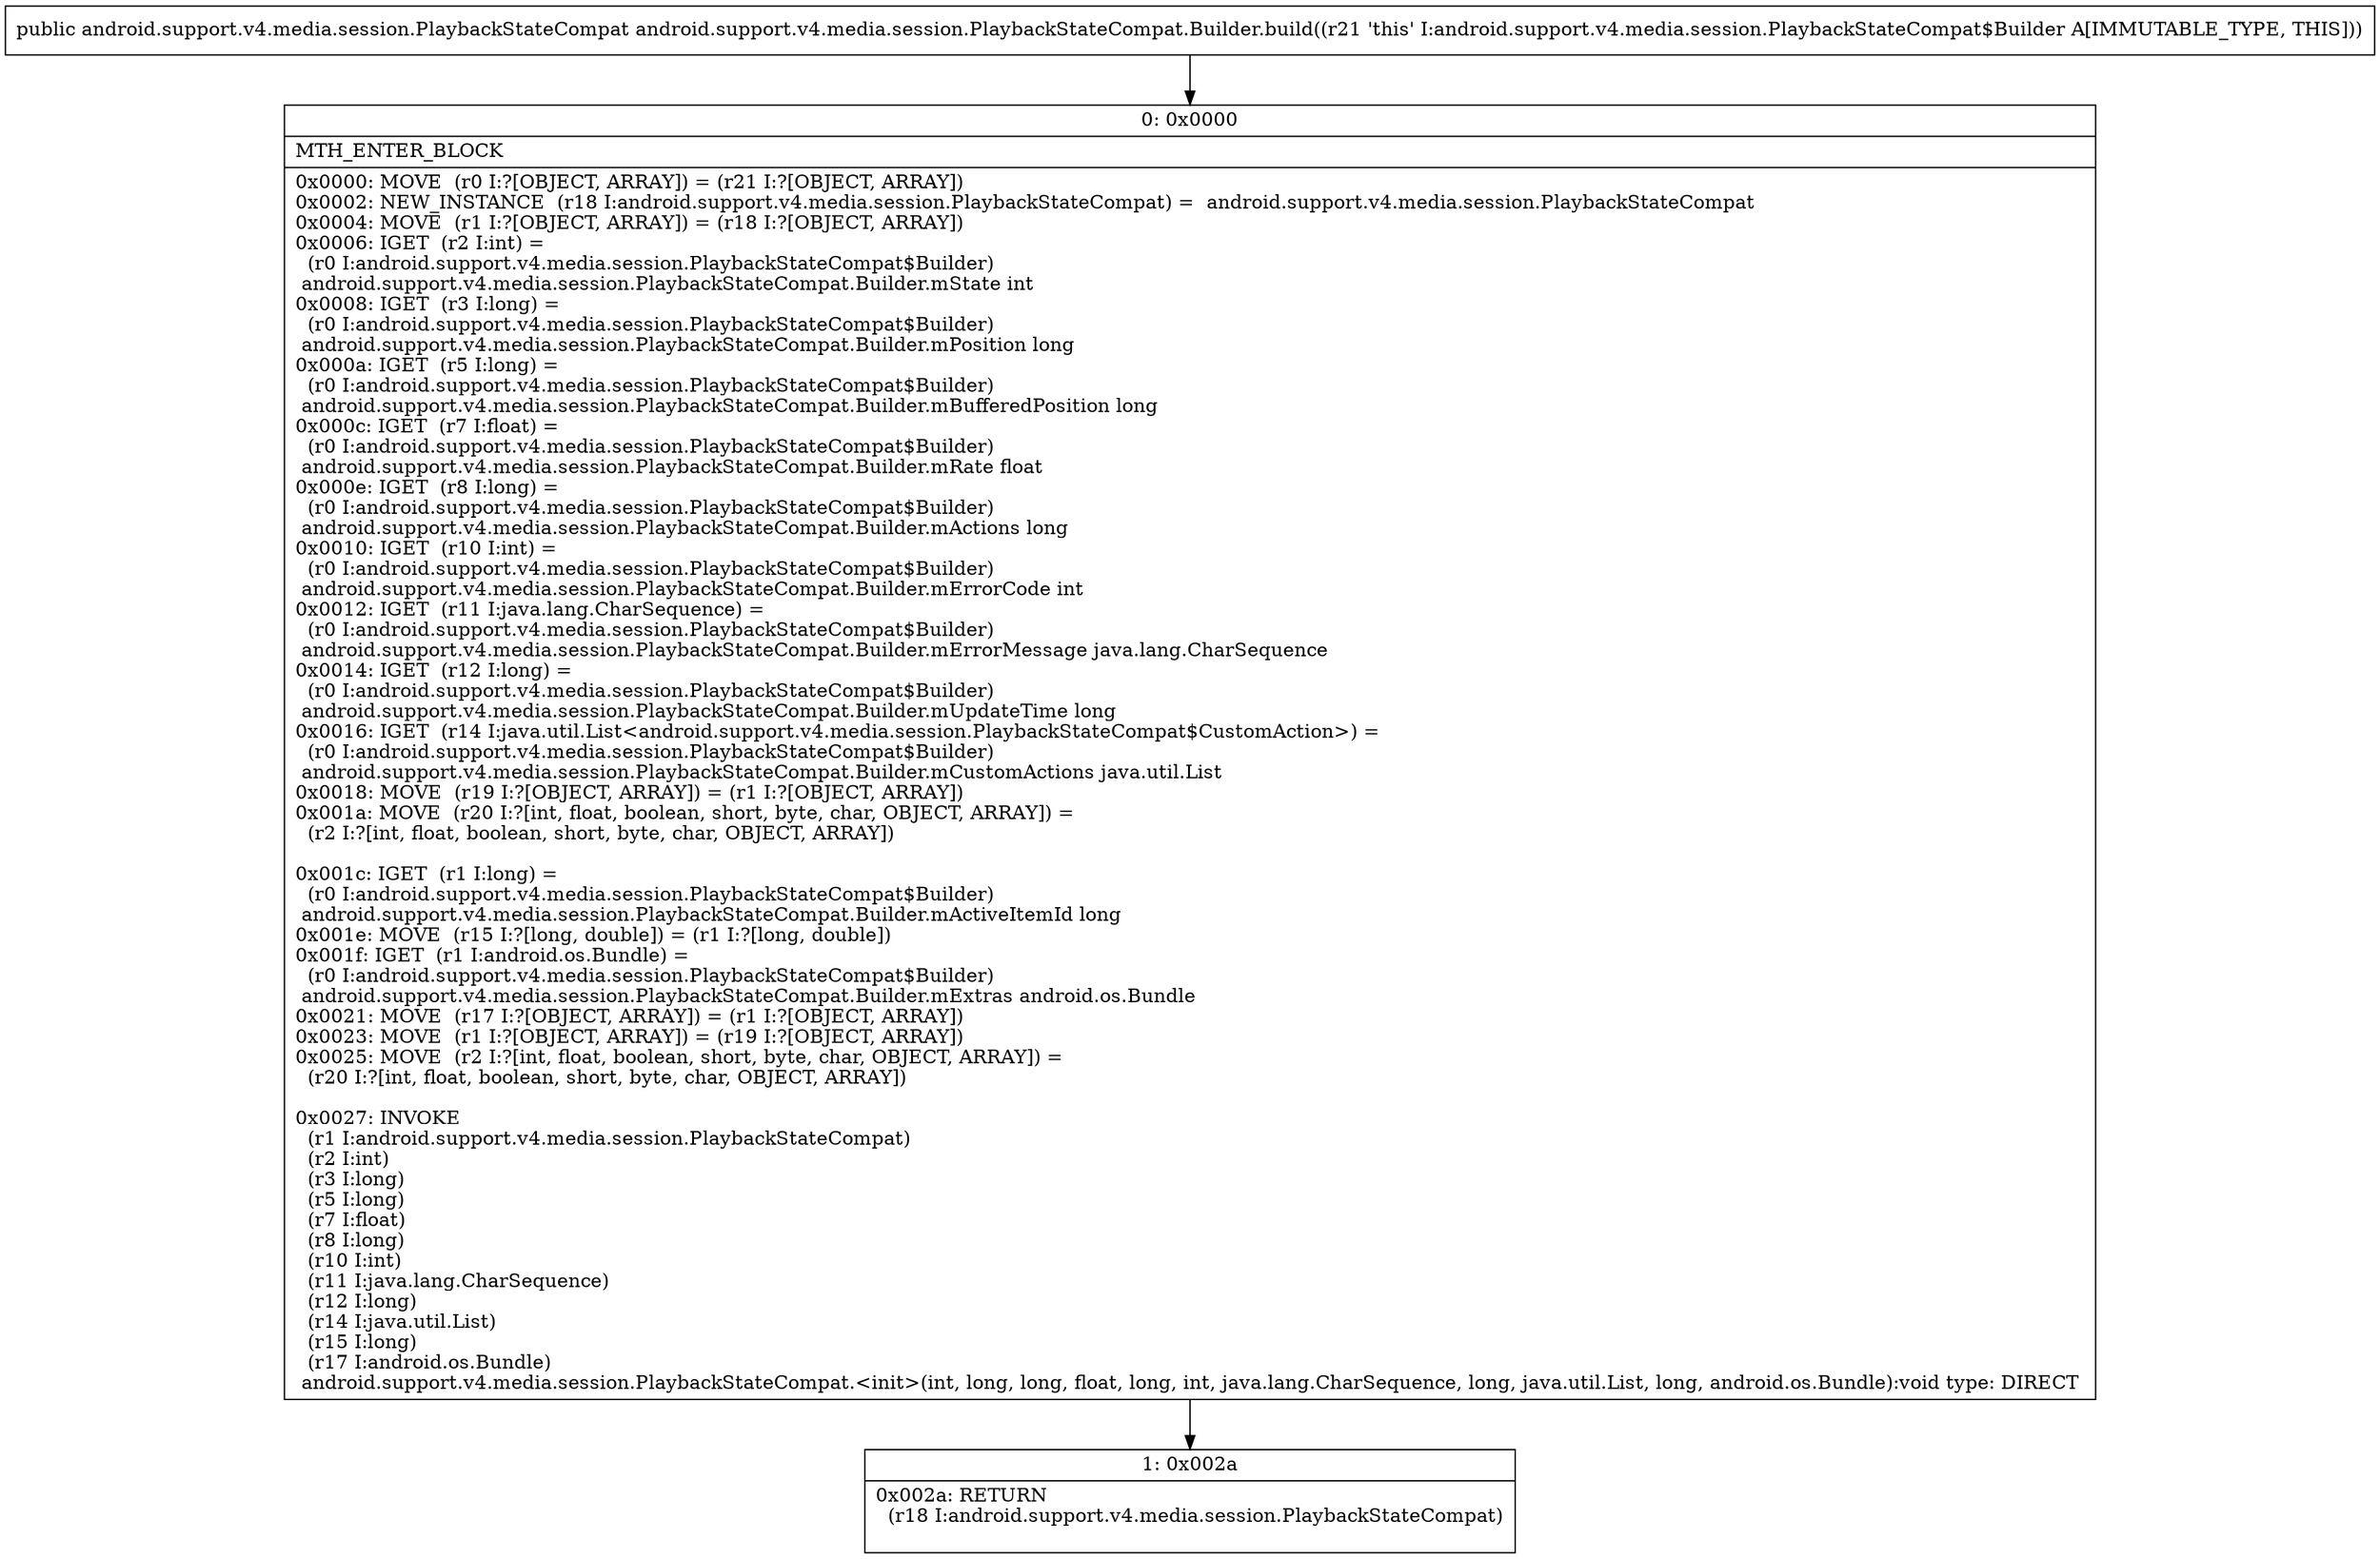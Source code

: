 digraph "CFG forandroid.support.v4.media.session.PlaybackStateCompat.Builder.build()Landroid\/support\/v4\/media\/session\/PlaybackStateCompat;" {
Node_0 [shape=record,label="{0\:\ 0x0000|MTH_ENTER_BLOCK\l|0x0000: MOVE  (r0 I:?[OBJECT, ARRAY]) = (r21 I:?[OBJECT, ARRAY]) \l0x0002: NEW_INSTANCE  (r18 I:android.support.v4.media.session.PlaybackStateCompat) =  android.support.v4.media.session.PlaybackStateCompat \l0x0004: MOVE  (r1 I:?[OBJECT, ARRAY]) = (r18 I:?[OBJECT, ARRAY]) \l0x0006: IGET  (r2 I:int) = \l  (r0 I:android.support.v4.media.session.PlaybackStateCompat$Builder)\l android.support.v4.media.session.PlaybackStateCompat.Builder.mState int \l0x0008: IGET  (r3 I:long) = \l  (r0 I:android.support.v4.media.session.PlaybackStateCompat$Builder)\l android.support.v4.media.session.PlaybackStateCompat.Builder.mPosition long \l0x000a: IGET  (r5 I:long) = \l  (r0 I:android.support.v4.media.session.PlaybackStateCompat$Builder)\l android.support.v4.media.session.PlaybackStateCompat.Builder.mBufferedPosition long \l0x000c: IGET  (r7 I:float) = \l  (r0 I:android.support.v4.media.session.PlaybackStateCompat$Builder)\l android.support.v4.media.session.PlaybackStateCompat.Builder.mRate float \l0x000e: IGET  (r8 I:long) = \l  (r0 I:android.support.v4.media.session.PlaybackStateCompat$Builder)\l android.support.v4.media.session.PlaybackStateCompat.Builder.mActions long \l0x0010: IGET  (r10 I:int) = \l  (r0 I:android.support.v4.media.session.PlaybackStateCompat$Builder)\l android.support.v4.media.session.PlaybackStateCompat.Builder.mErrorCode int \l0x0012: IGET  (r11 I:java.lang.CharSequence) = \l  (r0 I:android.support.v4.media.session.PlaybackStateCompat$Builder)\l android.support.v4.media.session.PlaybackStateCompat.Builder.mErrorMessage java.lang.CharSequence \l0x0014: IGET  (r12 I:long) = \l  (r0 I:android.support.v4.media.session.PlaybackStateCompat$Builder)\l android.support.v4.media.session.PlaybackStateCompat.Builder.mUpdateTime long \l0x0016: IGET  (r14 I:java.util.List\<android.support.v4.media.session.PlaybackStateCompat$CustomAction\>) = \l  (r0 I:android.support.v4.media.session.PlaybackStateCompat$Builder)\l android.support.v4.media.session.PlaybackStateCompat.Builder.mCustomActions java.util.List \l0x0018: MOVE  (r19 I:?[OBJECT, ARRAY]) = (r1 I:?[OBJECT, ARRAY]) \l0x001a: MOVE  (r20 I:?[int, float, boolean, short, byte, char, OBJECT, ARRAY]) = \l  (r2 I:?[int, float, boolean, short, byte, char, OBJECT, ARRAY])\l \l0x001c: IGET  (r1 I:long) = \l  (r0 I:android.support.v4.media.session.PlaybackStateCompat$Builder)\l android.support.v4.media.session.PlaybackStateCompat.Builder.mActiveItemId long \l0x001e: MOVE  (r15 I:?[long, double]) = (r1 I:?[long, double]) \l0x001f: IGET  (r1 I:android.os.Bundle) = \l  (r0 I:android.support.v4.media.session.PlaybackStateCompat$Builder)\l android.support.v4.media.session.PlaybackStateCompat.Builder.mExtras android.os.Bundle \l0x0021: MOVE  (r17 I:?[OBJECT, ARRAY]) = (r1 I:?[OBJECT, ARRAY]) \l0x0023: MOVE  (r1 I:?[OBJECT, ARRAY]) = (r19 I:?[OBJECT, ARRAY]) \l0x0025: MOVE  (r2 I:?[int, float, boolean, short, byte, char, OBJECT, ARRAY]) = \l  (r20 I:?[int, float, boolean, short, byte, char, OBJECT, ARRAY])\l \l0x0027: INVOKE  \l  (r1 I:android.support.v4.media.session.PlaybackStateCompat)\l  (r2 I:int)\l  (r3 I:long)\l  (r5 I:long)\l  (r7 I:float)\l  (r8 I:long)\l  (r10 I:int)\l  (r11 I:java.lang.CharSequence)\l  (r12 I:long)\l  (r14 I:java.util.List)\l  (r15 I:long)\l  (r17 I:android.os.Bundle)\l android.support.v4.media.session.PlaybackStateCompat.\<init\>(int, long, long, float, long, int, java.lang.CharSequence, long, java.util.List, long, android.os.Bundle):void type: DIRECT \l}"];
Node_1 [shape=record,label="{1\:\ 0x002a|0x002a: RETURN  \l  (r18 I:android.support.v4.media.session.PlaybackStateCompat)\l \l}"];
MethodNode[shape=record,label="{public android.support.v4.media.session.PlaybackStateCompat android.support.v4.media.session.PlaybackStateCompat.Builder.build((r21 'this' I:android.support.v4.media.session.PlaybackStateCompat$Builder A[IMMUTABLE_TYPE, THIS])) }"];
MethodNode -> Node_0;
Node_0 -> Node_1;
}

